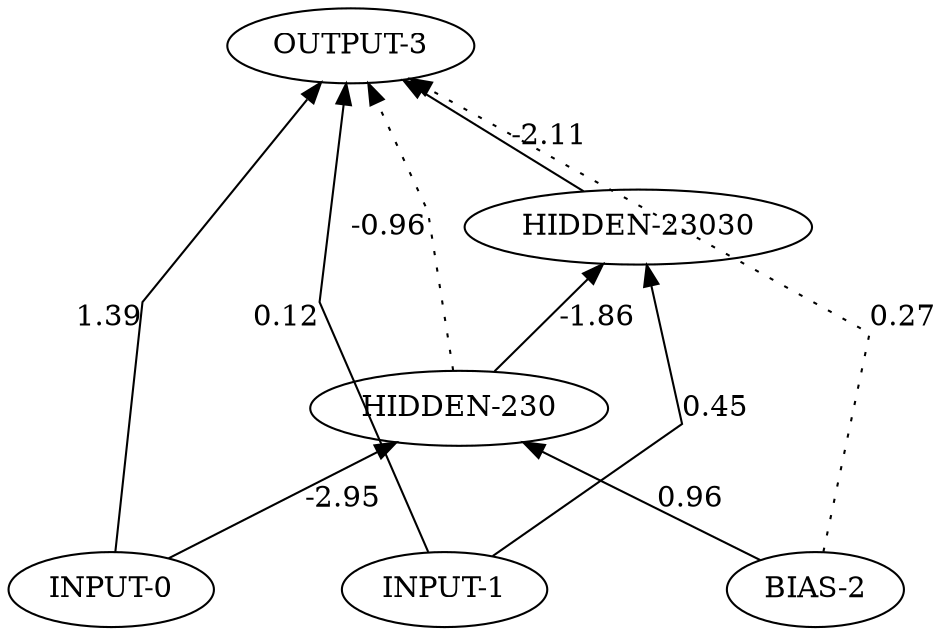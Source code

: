 digraph {
	graph [rankdir=BT splines=line]
	{
		graph [rank=min splines=line]
		0 [label="INPUT-0" color=black fillcolor=white style=filled]
		1 [label="INPUT-1" color=black fillcolor=white style=filled]
		2 [label="BIAS-2" color=black fillcolor=white style=filled]
	}
	{
		graph [splines=line]
		230 [label="HIDDEN-230" color=black fillcolor=white style=filled]
		23030 [label="HIDDEN-23030" color=black fillcolor=white style=filled]
	}
	{
		graph [rank=max splines=line]
		3 [label="OUTPUT-3" color=black fillcolor=white style=filled]
	}
	0 -> 3 [label=1.39 style=solid]
	1 -> 3 [label=0.12 style=solid]
	2 -> 3 [label=0.27 style=dotted]
	2 -> 230 [label=0.96 style=solid]
	230 -> 3 [label=-0.96 style=dotted]
	1 -> 23030 [label=0.45 style=solid]
	230 -> 23030 [label=-1.86 style=solid]
	23030 -> 3 [label=-2.11 style=solid]
	0 -> 230 [label=-2.95 style=solid]
}
